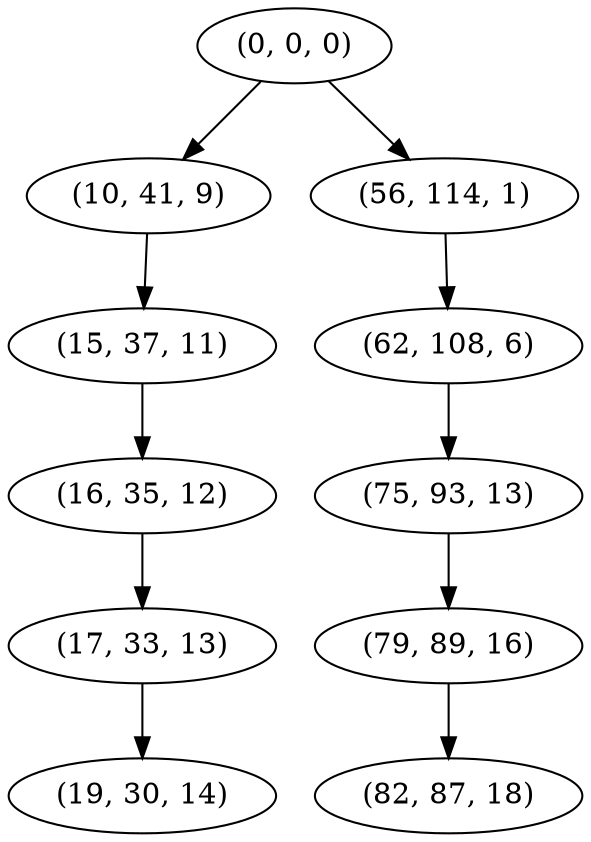 digraph tree {
    "(0, 0, 0)";
    "(10, 41, 9)";
    "(15, 37, 11)";
    "(16, 35, 12)";
    "(17, 33, 13)";
    "(19, 30, 14)";
    "(56, 114, 1)";
    "(62, 108, 6)";
    "(75, 93, 13)";
    "(79, 89, 16)";
    "(82, 87, 18)";
    "(0, 0, 0)" -> "(10, 41, 9)";
    "(0, 0, 0)" -> "(56, 114, 1)";
    "(10, 41, 9)" -> "(15, 37, 11)";
    "(15, 37, 11)" -> "(16, 35, 12)";
    "(16, 35, 12)" -> "(17, 33, 13)";
    "(17, 33, 13)" -> "(19, 30, 14)";
    "(56, 114, 1)" -> "(62, 108, 6)";
    "(62, 108, 6)" -> "(75, 93, 13)";
    "(75, 93, 13)" -> "(79, 89, 16)";
    "(79, 89, 16)" -> "(82, 87, 18)";
}
